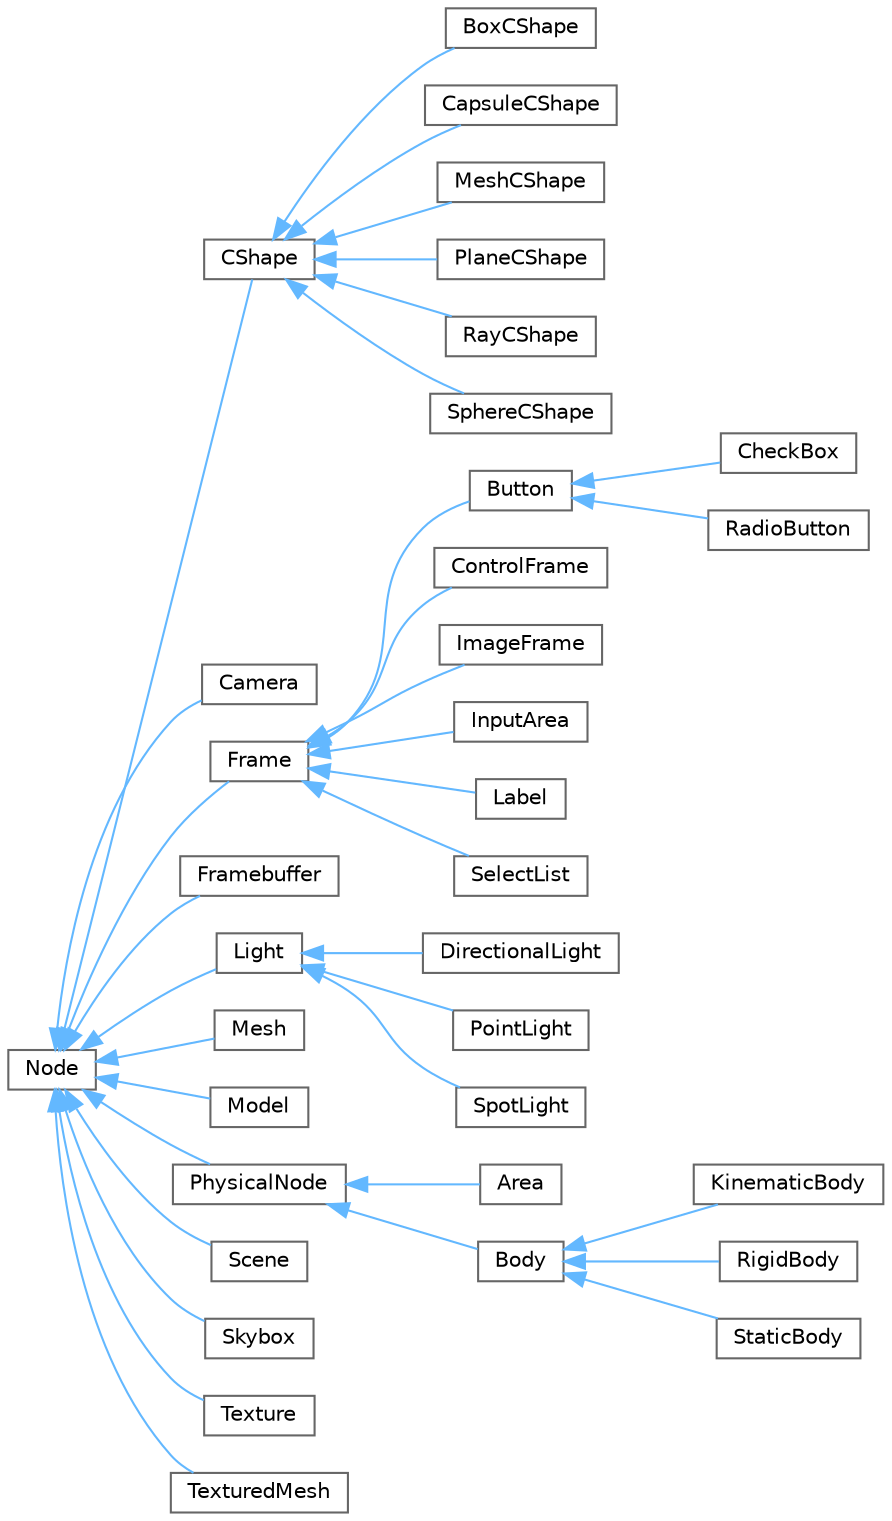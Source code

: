 digraph "Graphical Class Hierarchy"
{
 // LATEX_PDF_SIZE
  bgcolor="transparent";
  edge [fontname=Helvetica,fontsize=10,labelfontname=Helvetica,labelfontsize=10];
  node [fontname=Helvetica,fontsize=10,shape=box,height=0.2,width=0.4];
  rankdir="LR";
  Node0 [id="Node000000",label="Node",height=0.2,width=0.4,color="grey40", fillcolor="white", style="filled",URL="$class_node.html",tooltip="Represents a node in the tree structure."];
  Node0 -> Node1 [id="edge1_Node000000_Node000001",dir="back",color="steelblue1",style="solid",tooltip=" "];
  Node1 [id="Node000001",label="CShape",height=0.2,width=0.4,color="grey40", fillcolor="white", style="filled",URL="$class_c_shape.html",tooltip=" "];
  Node1 -> Node2 [id="edge2_Node000001_Node000002",dir="back",color="steelblue1",style="solid",tooltip=" "];
  Node2 [id="Node000002",label="BoxCShape",height=0.2,width=0.4,color="grey40", fillcolor="white", style="filled",URL="$class_box_c_shape.html",tooltip=" "];
  Node1 -> Node3 [id="edge3_Node000001_Node000003",dir="back",color="steelblue1",style="solid",tooltip=" "];
  Node3 [id="Node000003",label="CapsuleCShape",height=0.2,width=0.4,color="grey40", fillcolor="white", style="filled",URL="$class_capsule_c_shape.html",tooltip=" "];
  Node1 -> Node4 [id="edge4_Node000001_Node000004",dir="back",color="steelblue1",style="solid",tooltip=" "];
  Node4 [id="Node000004",label="MeshCShape",height=0.2,width=0.4,color="grey40", fillcolor="white", style="filled",URL="$class_mesh_c_shape.html",tooltip=" "];
  Node1 -> Node5 [id="edge5_Node000001_Node000005",dir="back",color="steelblue1",style="solid",tooltip=" "];
  Node5 [id="Node000005",label="PlaneCShape",height=0.2,width=0.4,color="grey40", fillcolor="white", style="filled",URL="$class_plane_c_shape.html",tooltip=" "];
  Node1 -> Node6 [id="edge6_Node000001_Node000006",dir="back",color="steelblue1",style="solid",tooltip=" "];
  Node6 [id="Node000006",label="RayCShape",height=0.2,width=0.4,color="grey40", fillcolor="white", style="filled",URL="$class_ray_c_shape.html",tooltip=" "];
  Node1 -> Node7 [id="edge7_Node000001_Node000007",dir="back",color="steelblue1",style="solid",tooltip=" "];
  Node7 [id="Node000007",label="SphereCShape",height=0.2,width=0.4,color="grey40", fillcolor="white", style="filled",URL="$class_sphere_c_shape.html",tooltip=" "];
  Node0 -> Node8 [id="edge8_Node000000_Node000008",dir="back",color="steelblue1",style="solid",tooltip=" "];
  Node8 [id="Node000008",label="Camera",height=0.2,width=0.4,color="grey40", fillcolor="white", style="filled",URL="$class_camera.html",tooltip="A structure to represent a camera with position and rotation in 3D space."];
  Node0 -> Node9 [id="edge9_Node000000_Node000009",dir="back",color="steelblue1",style="solid",tooltip=" "];
  Node9 [id="Node000009",label="Frame",height=0.2,width=0.4,color="grey40", fillcolor="white", style="filled",URL="$class_frame.html",tooltip="Represents a frame."];
  Node9 -> Node10 [id="edge10_Node000009_Node000010",dir="back",color="steelblue1",style="solid",tooltip=" "];
  Node10 [id="Node000010",label="Button",height=0.2,width=0.4,color="grey40", fillcolor="white", style="filled",URL="$class_button.html",tooltip="Represents a button."];
  Node10 -> Node11 [id="edge11_Node000010_Node000011",dir="back",color="steelblue1",style="solid",tooltip=" "];
  Node11 [id="Node000011",label="CheckBox",height=0.2,width=0.4,color="grey40", fillcolor="white", style="filled",URL="$class_check_box.html",tooltip=" "];
  Node10 -> Node12 [id="edge12_Node000010_Node000012",dir="back",color="steelblue1",style="solid",tooltip=" "];
  Node12 [id="Node000012",label="RadioButton",height=0.2,width=0.4,color="grey40", fillcolor="white", style="filled",URL="$class_radio_button.html",tooltip="Represents a radio button."];
  Node9 -> Node13 [id="edge13_Node000009_Node000013",dir="back",color="steelblue1",style="solid",tooltip=" "];
  Node13 [id="Node000013",label="ControlFrame",height=0.2,width=0.4,color="grey40", fillcolor="white", style="filled",URL="$class_control_frame.html",tooltip=" "];
  Node9 -> Node14 [id="edge14_Node000009_Node000014",dir="back",color="steelblue1",style="solid",tooltip=" "];
  Node14 [id="Node000014",label="ImageFrame",height=0.2,width=0.4,color="grey40", fillcolor="white", style="filled",URL="$class_image_frame.html",tooltip="Represents an image frame."];
  Node9 -> Node15 [id="edge15_Node000009_Node000015",dir="back",color="steelblue1",style="solid",tooltip=" "];
  Node15 [id="Node000015",label="InputArea",height=0.2,width=0.4,color="grey40", fillcolor="white", style="filled",URL="$class_input_area.html",tooltip="Represents an input area."];
  Node9 -> Node16 [id="edge16_Node000009_Node000016",dir="back",color="steelblue1",style="solid",tooltip=" "];
  Node16 [id="Node000016",label="Label",height=0.2,width=0.4,color="grey40", fillcolor="white", style="filled",URL="$class_label.html",tooltip="Represents a label."];
  Node9 -> Node17 [id="edge17_Node000009_Node000017",dir="back",color="steelblue1",style="solid",tooltip=" "];
  Node17 [id="Node000017",label="SelectList",height=0.2,width=0.4,color="grey40", fillcolor="white", style="filled",URL="$class_select_list.html",tooltip="Represents a selectable list."];
  Node0 -> Node18 [id="edge18_Node000000_Node000018",dir="back",color="steelblue1",style="solid",tooltip=" "];
  Node18 [id="Node000018",label="Framebuffer",height=0.2,width=0.4,color="grey40", fillcolor="white", style="filled",URL="$class_framebuffer.html",tooltip=" "];
  Node0 -> Node19 [id="edge19_Node000000_Node000019",dir="back",color="steelblue1",style="solid",tooltip=" "];
  Node19 [id="Node000019",label="Light",height=0.2,width=0.4,color="grey40", fillcolor="white", style="filled",URL="$class_light.html",tooltip=" "];
  Node19 -> Node20 [id="edge20_Node000019_Node000020",dir="back",color="steelblue1",style="solid",tooltip=" "];
  Node20 [id="Node000020",label="DirectionalLight",height=0.2,width=0.4,color="grey40", fillcolor="white", style="filled",URL="$class_directional_light.html",tooltip="Represents a directional light source."];
  Node19 -> Node21 [id="edge21_Node000019_Node000021",dir="back",color="steelblue1",style="solid",tooltip=" "];
  Node21 [id="Node000021",label="PointLight",height=0.2,width=0.4,color="grey40", fillcolor="white", style="filled",URL="$class_point_light.html",tooltip="Represents a point light source."];
  Node19 -> Node22 [id="edge22_Node000019_Node000022",dir="back",color="steelblue1",style="solid",tooltip=" "];
  Node22 [id="Node000022",label="SpotLight",height=0.2,width=0.4,color="grey40", fillcolor="white", style="filled",URL="$class_spot_light.html",tooltip="Represents a spotlight source."];
  Node0 -> Node23 [id="edge23_Node000000_Node000023",dir="back",color="steelblue1",style="solid",tooltip=" "];
  Node23 [id="Node000023",label="Mesh",height=0.2,width=0.4,color="grey40", fillcolor="white", style="filled",URL="$class_mesh.html",tooltip="Structure representing a mesh."];
  Node0 -> Node24 [id="edge24_Node000000_Node000024",dir="back",color="steelblue1",style="solid",tooltip=" "];
  Node24 [id="Node000024",label="Model",height=0.2,width=0.4,color="grey40", fillcolor="white", style="filled",URL="$class_model.html",tooltip="Structure representing a 3D model."];
  Node0 -> Node25 [id="edge25_Node000000_Node000025",dir="back",color="steelblue1",style="solid",tooltip=" "];
  Node25 [id="Node000025",label="PhysicalNode",height=0.2,width=0.4,color="grey40", fillcolor="white", style="filled",URL="$class_physical_node.html",tooltip=" "];
  Node25 -> Node26 [id="edge26_Node000025_Node000026",dir="back",color="steelblue1",style="solid",tooltip=" "];
  Node26 [id="Node000026",label="Area",height=0.2,width=0.4,color="grey40", fillcolor="white", style="filled",URL="$class_area.html",tooltip="Represents an area with collision shapes and nodes."];
  Node25 -> Node27 [id="edge27_Node000025_Node000027",dir="back",color="steelblue1",style="solid",tooltip=" "];
  Node27 [id="Node000027",label="Body",height=0.2,width=0.4,color="grey40", fillcolor="white", style="filled",URL="$class_body.html",tooltip=" "];
  Node27 -> Node28 [id="edge28_Node000027_Node000028",dir="back",color="steelblue1",style="solid",tooltip=" "];
  Node28 [id="Node000028",label="KinematicBody",height=0.2,width=0.4,color="grey40", fillcolor="white", style="filled",URL="$class_kinematic_body.html",tooltip="Represents a kinematic body in the physics simulation."];
  Node27 -> Node29 [id="edge29_Node000027_Node000029",dir="back",color="steelblue1",style="solid",tooltip=" "];
  Node29 [id="Node000029",label="RigidBody",height=0.2,width=0.4,color="grey40", fillcolor="white", style="filled",URL="$class_rigid_body.html",tooltip="Represents a rigid body in the physics simulation."];
  Node27 -> Node30 [id="edge30_Node000027_Node000030",dir="back",color="steelblue1",style="solid",tooltip=" "];
  Node30 [id="Node000030",label="StaticBody",height=0.2,width=0.4,color="grey40", fillcolor="white", style="filled",URL="$class_static_body.html",tooltip="Represents a static body in the physics simulation."];
  Node0 -> Node31 [id="edge31_Node000000_Node000031",dir="back",color="steelblue1",style="solid",tooltip=" "];
  Node31 [id="Node000031",label="Scene",height=0.2,width=0.4,color="grey40", fillcolor="white", style="filled",URL="$class_scene.html",tooltip=" "];
  Node0 -> Node32 [id="edge32_Node000000_Node000032",dir="back",color="steelblue1",style="solid",tooltip=" "];
  Node32 [id="Node000032",label="Skybox",height=0.2,width=0.4,color="grey40", fillcolor="white", style="filled",URL="$class_skybox.html",tooltip=" "];
  Node0 -> Node33 [id="edge33_Node000000_Node000033",dir="back",color="steelblue1",style="solid",tooltip=" "];
  Node33 [id="Node000033",label="Texture",height=0.2,width=0.4,color="grey40", fillcolor="white", style="filled",URL="$class_texture.html",tooltip=" "];
  Node0 -> Node34 [id="edge34_Node000000_Node000034",dir="back",color="steelblue1",style="solid",tooltip=" "];
  Node34 [id="Node000034",label="TexturedMesh",height=0.2,width=0.4,color="grey40", fillcolor="white", style="filled",URL="$class_textured_mesh.html",tooltip="Structure representing a textured mesh."];
}
